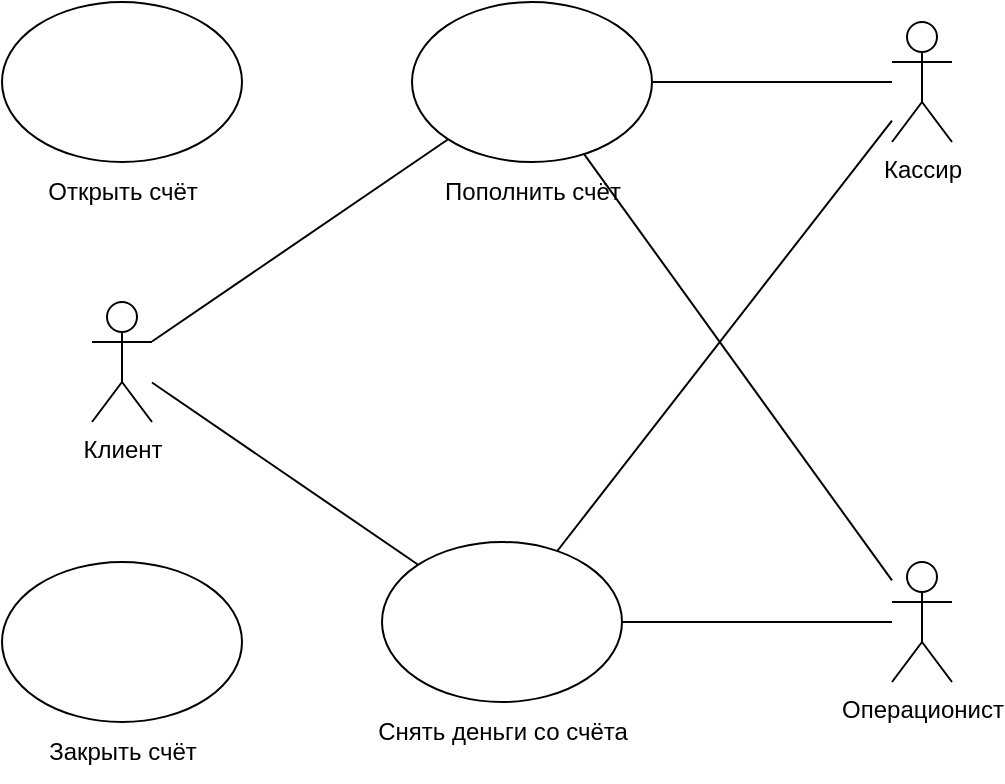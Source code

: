 <mxfile version="26.0.16">
  <diagram name="Страница — 1" id="yjSoz3KjU68cTE0iTZel">
    <mxGraphModel dx="1255" dy="829" grid="1" gridSize="10" guides="1" tooltips="1" connect="1" arrows="1" fold="1" page="1" pageScale="1" pageWidth="827" pageHeight="1169" math="0" shadow="0">
      <root>
        <mxCell id="0" />
        <mxCell id="1" parent="0" />
        <mxCell id="YL7lS1gMdx0zfag47Wu0-1" value="Клиент" style="shape=umlActor;verticalLabelPosition=bottom;verticalAlign=top;html=1;outlineConnect=0;" vertex="1" parent="1">
          <mxGeometry x="90" y="270" width="30" height="60" as="geometry" />
        </mxCell>
        <mxCell id="YL7lS1gMdx0zfag47Wu0-3" value="Кассир" style="shape=umlActor;verticalLabelPosition=bottom;verticalAlign=top;html=1;outlineConnect=0;" vertex="1" parent="1">
          <mxGeometry x="490" y="130" width="30" height="60" as="geometry" />
        </mxCell>
        <mxCell id="YL7lS1gMdx0zfag47Wu0-4" value="Операционист" style="shape=umlActor;verticalLabelPosition=bottom;verticalAlign=top;html=1;outlineConnect=0;" vertex="1" parent="1">
          <mxGeometry x="490" y="400" width="30" height="60" as="geometry" />
        </mxCell>
        <mxCell id="YL7lS1gMdx0zfag47Wu0-7" value="" style="ellipse;whiteSpace=wrap;html=1;" vertex="1" parent="1">
          <mxGeometry x="235" y="390" width="120" height="80" as="geometry" />
        </mxCell>
        <mxCell id="YL7lS1gMdx0zfag47Wu0-8" value="Снять деньги со счёта" style="text;html=1;align=center;verticalAlign=middle;resizable=0;points=[];autosize=1;strokeColor=none;fillColor=none;" vertex="1" parent="1">
          <mxGeometry x="220" y="470" width="150" height="30" as="geometry" />
        </mxCell>
        <mxCell id="YL7lS1gMdx0zfag47Wu0-9" value="" style="ellipse;whiteSpace=wrap;html=1;" vertex="1" parent="1">
          <mxGeometry x="250" y="120" width="120" height="80" as="geometry" />
        </mxCell>
        <mxCell id="YL7lS1gMdx0zfag47Wu0-10" value="Пополнить счёт" style="text;html=1;align=center;verticalAlign=middle;resizable=0;points=[];autosize=1;strokeColor=none;fillColor=none;" vertex="1" parent="1">
          <mxGeometry x="255" y="200" width="110" height="30" as="geometry" />
        </mxCell>
        <mxCell id="YL7lS1gMdx0zfag47Wu0-13" value="" style="endArrow=none;html=1;rounded=0;" edge="1" parent="1" source="YL7lS1gMdx0zfag47Wu0-7" target="YL7lS1gMdx0zfag47Wu0-1">
          <mxGeometry width="50" height="50" relative="1" as="geometry">
            <mxPoint x="190" y="430" as="sourcePoint" />
            <mxPoint x="240" y="380" as="targetPoint" />
          </mxGeometry>
        </mxCell>
        <mxCell id="YL7lS1gMdx0zfag47Wu0-14" value="" style="endArrow=none;html=1;rounded=0;" edge="1" parent="1" source="YL7lS1gMdx0zfag47Wu0-1" target="YL7lS1gMdx0zfag47Wu0-9">
          <mxGeometry width="50" height="50" relative="1" as="geometry">
            <mxPoint x="190" y="430" as="sourcePoint" />
            <mxPoint x="240" y="380" as="targetPoint" />
          </mxGeometry>
        </mxCell>
        <mxCell id="YL7lS1gMdx0zfag47Wu0-15" value="" style="endArrow=none;html=1;rounded=0;" edge="1" parent="1" source="YL7lS1gMdx0zfag47Wu0-9" target="YL7lS1gMdx0zfag47Wu0-3">
          <mxGeometry width="50" height="50" relative="1" as="geometry">
            <mxPoint x="190" y="430" as="sourcePoint" />
            <mxPoint x="240" y="380" as="targetPoint" />
          </mxGeometry>
        </mxCell>
        <mxCell id="YL7lS1gMdx0zfag47Wu0-16" value="" style="endArrow=none;html=1;rounded=0;" edge="1" parent="1" source="YL7lS1gMdx0zfag47Wu0-7" target="YL7lS1gMdx0zfag47Wu0-4">
          <mxGeometry width="50" height="50" relative="1" as="geometry">
            <mxPoint x="190" y="430" as="sourcePoint" />
            <mxPoint x="240" y="380" as="targetPoint" />
          </mxGeometry>
        </mxCell>
        <mxCell id="YL7lS1gMdx0zfag47Wu0-17" value="" style="endArrow=none;html=1;rounded=0;" edge="1" parent="1" source="YL7lS1gMdx0zfag47Wu0-7" target="YL7lS1gMdx0zfag47Wu0-3">
          <mxGeometry width="50" height="50" relative="1" as="geometry">
            <mxPoint x="190" y="430" as="sourcePoint" />
            <mxPoint x="240" y="380" as="targetPoint" />
          </mxGeometry>
        </mxCell>
        <mxCell id="YL7lS1gMdx0zfag47Wu0-18" value="" style="endArrow=none;html=1;rounded=0;" edge="1" parent="1" source="YL7lS1gMdx0zfag47Wu0-9" target="YL7lS1gMdx0zfag47Wu0-4">
          <mxGeometry width="50" height="50" relative="1" as="geometry">
            <mxPoint x="420" y="420" as="sourcePoint" />
            <mxPoint x="470" y="370" as="targetPoint" />
          </mxGeometry>
        </mxCell>
        <mxCell id="YL7lS1gMdx0zfag47Wu0-19" value="" style="ellipse;whiteSpace=wrap;html=1;" vertex="1" parent="1">
          <mxGeometry x="45" y="120" width="120" height="80" as="geometry" />
        </mxCell>
        <mxCell id="YL7lS1gMdx0zfag47Wu0-20" value="" style="ellipse;whiteSpace=wrap;html=1;" vertex="1" parent="1">
          <mxGeometry x="45" y="400" width="120" height="80" as="geometry" />
        </mxCell>
        <mxCell id="YL7lS1gMdx0zfag47Wu0-21" value="Открыть счёт" style="text;html=1;align=center;verticalAlign=middle;resizable=0;points=[];autosize=1;strokeColor=none;fillColor=none;" vertex="1" parent="1">
          <mxGeometry x="55" y="200" width="100" height="30" as="geometry" />
        </mxCell>
        <mxCell id="YL7lS1gMdx0zfag47Wu0-22" value="Закрыть счёт" style="text;html=1;align=center;verticalAlign=middle;resizable=0;points=[];autosize=1;strokeColor=none;fillColor=none;" vertex="1" parent="1">
          <mxGeometry x="55" y="480" width="100" height="30" as="geometry" />
        </mxCell>
      </root>
    </mxGraphModel>
  </diagram>
</mxfile>

